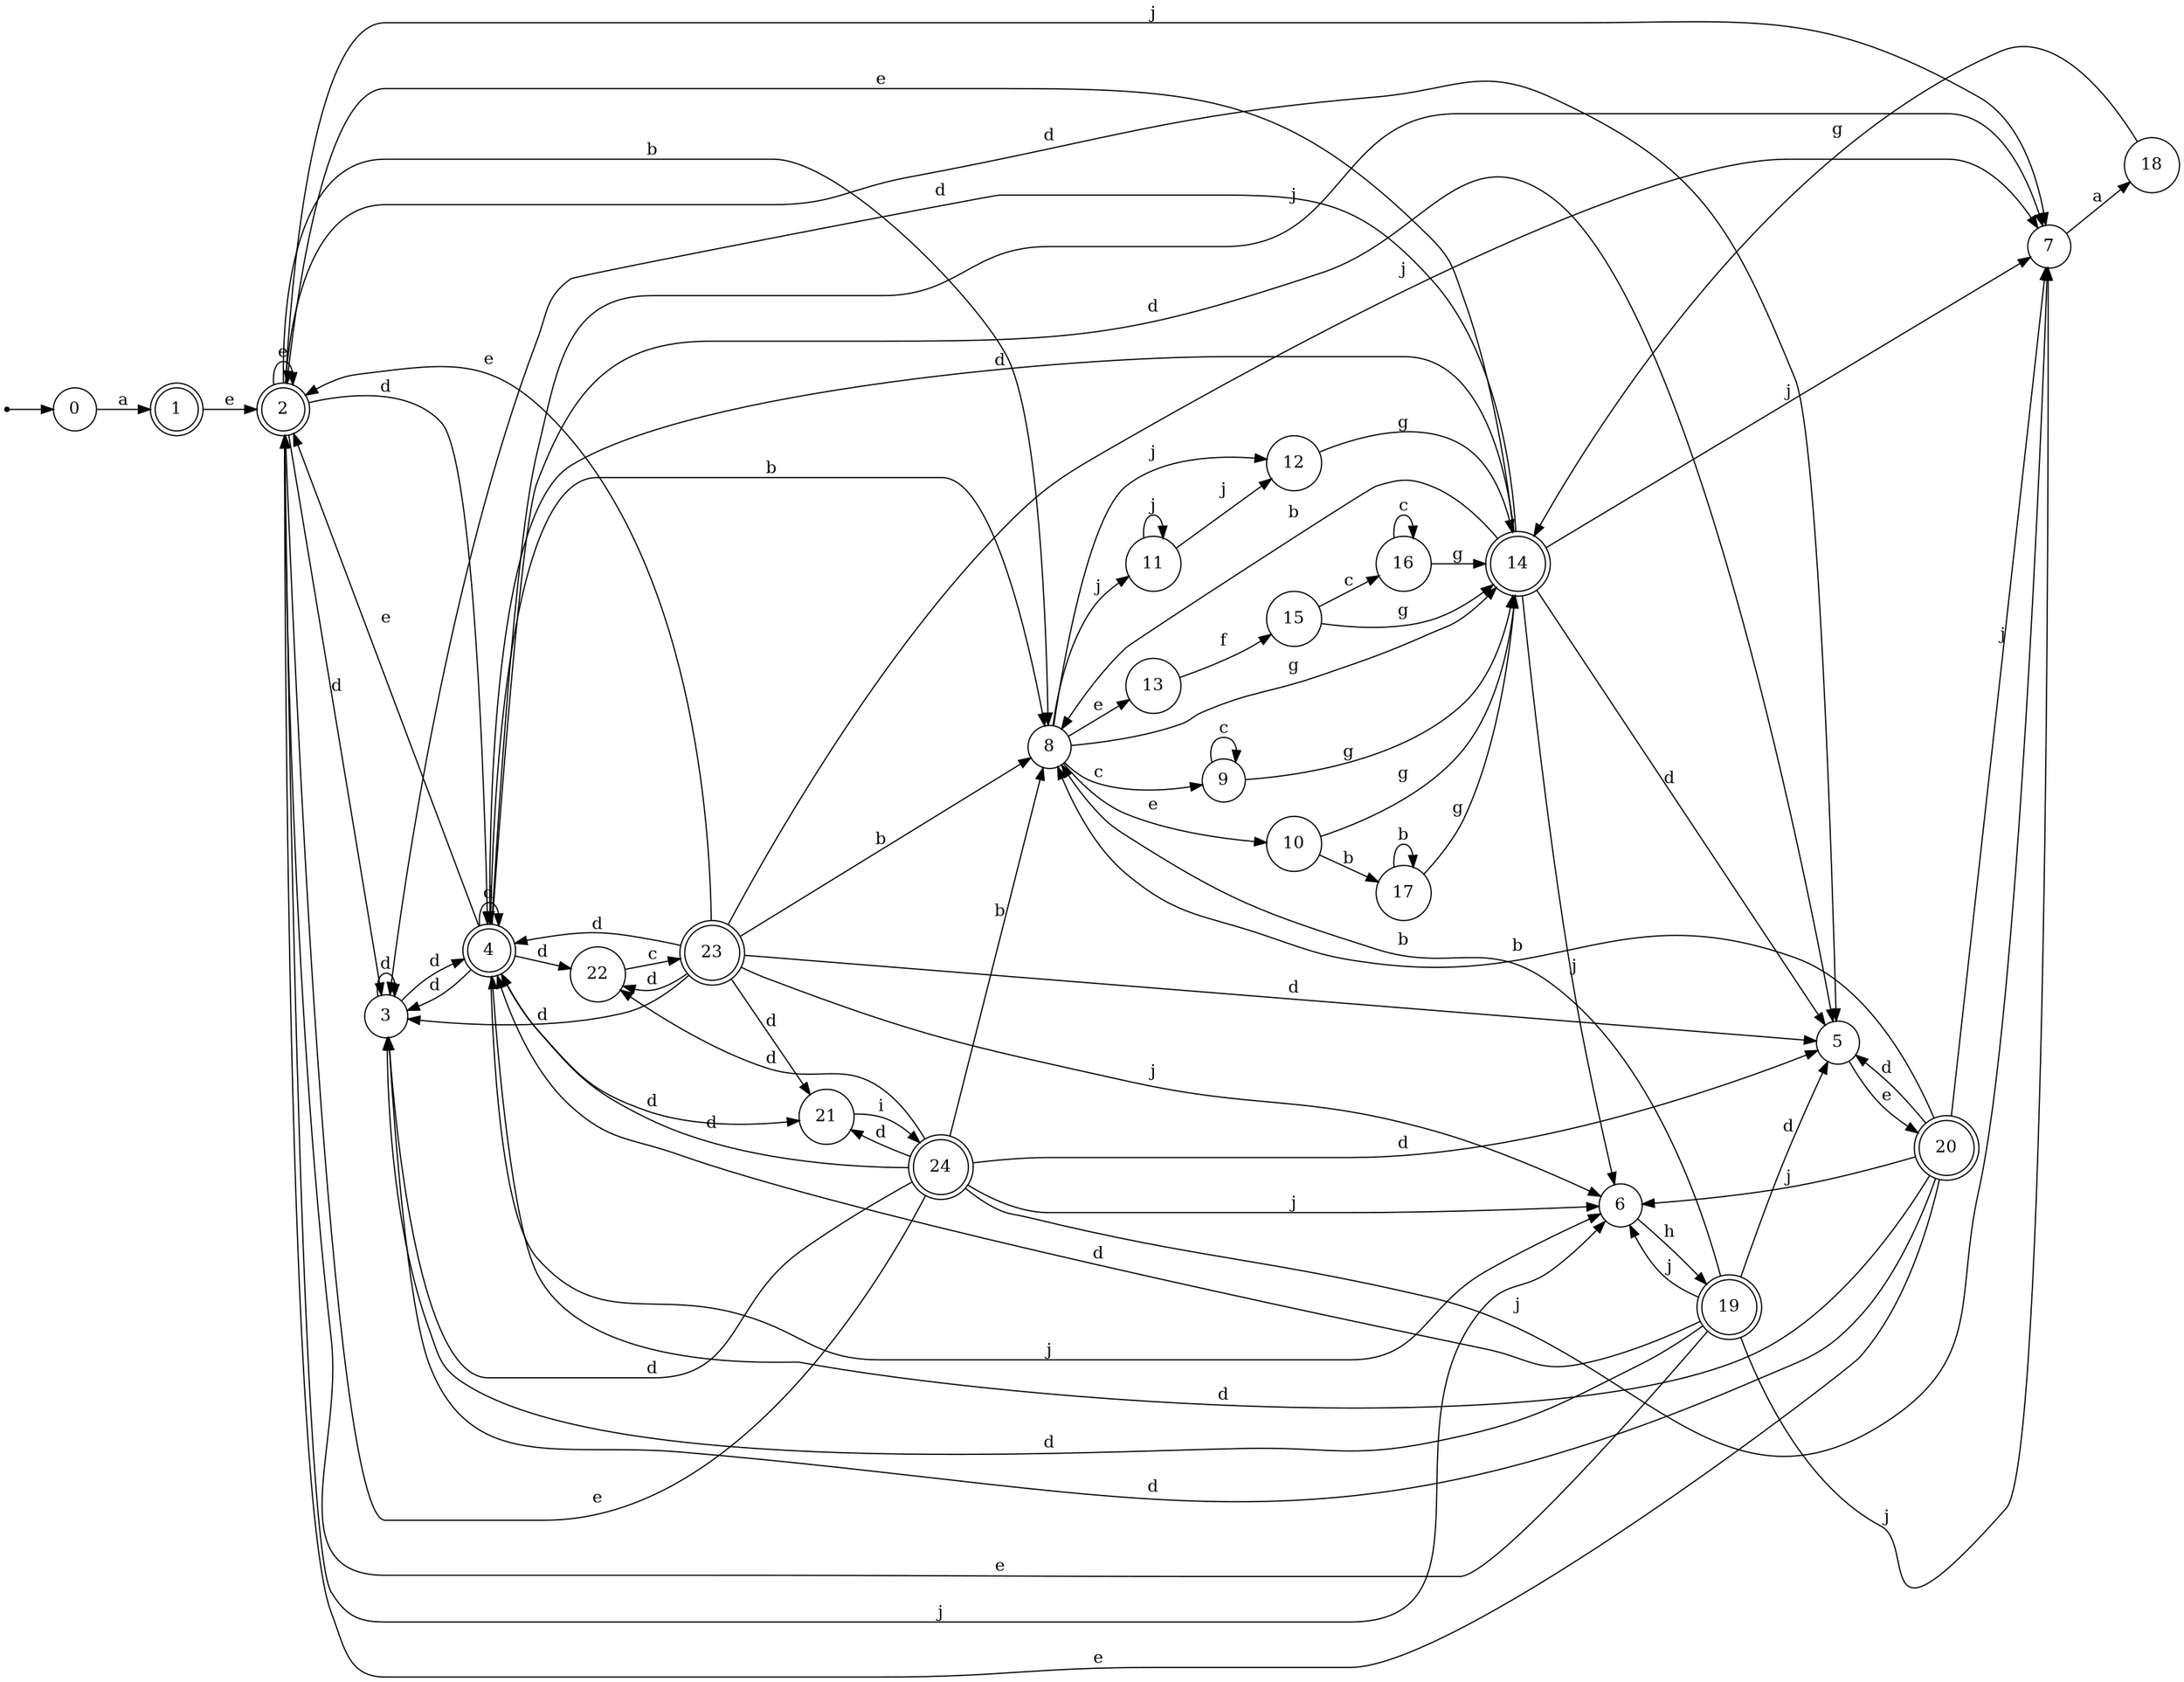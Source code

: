 digraph finite_state_machine {
rankdir=LR;
size="20,20";
node [shape = point]; "dummy0"
node [shape = circle]; "0";
"dummy0" -> "0";
node [shape = doublecircle]; "1";node [shape = doublecircle]; "2";node [shape = circle]; "3";
node [shape = doublecircle]; "4";node [shape = circle]; "5";
node [shape = circle]; "6";
node [shape = circle]; "7";
node [shape = circle]; "8";
node [shape = circle]; "9";
node [shape = circle]; "10";
node [shape = circle]; "11";
node [shape = circle]; "12";
node [shape = circle]; "13";
node [shape = doublecircle]; "14";node [shape = circle]; "15";
node [shape = circle]; "16";
node [shape = circle]; "17";
node [shape = circle]; "18";
node [shape = doublecircle]; "19";node [shape = doublecircle]; "20";node [shape = circle]; "21";
node [shape = circle]; "22";
node [shape = doublecircle]; "23";node [shape = doublecircle]; "24";"0" -> "1" [label = "a"];
 "1" -> "2" [label = "e"];
 "2" -> "2" [label = "e"];
 "2" -> "3" [label = "d"];
 "2" -> "4" [label = "d"];
 "2" -> "5" [label = "d"];
 "2" -> "6" [label = "j"];
 "2" -> "7" [label = "j"];
 "2" -> "8" [label = "b"];
 "8" -> "9" [label = "c"];
 "8" -> "10" [label = "e"];
 "8" -> "13" [label = "e"];
 "8" -> "11" [label = "j"];
 "8" -> "12" [label = "j"];
 "8" -> "14" [label = "g"];
 "14" -> "6" [label = "j"];
 "14" -> "7" [label = "j"];
 "14" -> "8" [label = "b"];
 "14" -> "3" [label = "d"];
 "14" -> "4" [label = "d"];
 "14" -> "5" [label = "d"];
 "14" -> "2" [label = "e"];
 "13" -> "15" [label = "f"];
 "15" -> "16" [label = "c"];
 "15" -> "14" [label = "g"];
 "16" -> "16" [label = "c"];
 "16" -> "14" [label = "g"];
 "12" -> "14" [label = "g"];
 "11" -> "11" [label = "j"];
 "11" -> "12" [label = "j"];
 "10" -> "17" [label = "b"];
 "10" -> "14" [label = "g"];
 "17" -> "17" [label = "b"];
 "17" -> "14" [label = "g"];
 "9" -> "9" [label = "c"];
 "9" -> "14" [label = "g"];
 "7" -> "18" [label = "a"];
 "18" -> "14" [label = "g"];
 "6" -> "19" [label = "h"];
 "19" -> "6" [label = "j"];
 "19" -> "7" [label = "j"];
 "19" -> "3" [label = "d"];
 "19" -> "4" [label = "d"];
 "19" -> "5" [label = "d"];
 "19" -> "8" [label = "b"];
 "19" -> "2" [label = "e"];
 "5" -> "20" [label = "e"];
 "20" -> "3" [label = "d"];
 "20" -> "4" [label = "d"];
 "20" -> "5" [label = "d"];
 "20" -> "6" [label = "j"];
 "20" -> "7" [label = "j"];
 "20" -> "8" [label = "b"];
 "20" -> "2" [label = "e"];
 "4" -> "3" [label = "d"];
 "4" -> "4" [label = "d"];
 "4" -> "5" [label = "d"];
 "4" -> "21" [label = "d"];
 "4" -> "22" [label = "d"];
 "4" -> "6" [label = "j"];
 "4" -> "7" [label = "j"];
 "4" -> "8" [label = "b"];
 "4" -> "2" [label = "e"];
 "22" -> "23" [label = "c"];
 "23" -> "3" [label = "d"];
 "23" -> "4" [label = "d"];
 "23" -> "5" [label = "d"];
 "23" -> "21" [label = "d"];
 "23" -> "22" [label = "d"];
 "23" -> "6" [label = "j"];
 "23" -> "7" [label = "j"];
 "23" -> "8" [label = "b"];
 "23" -> "2" [label = "e"];
 "21" -> "24" [label = "i"];
 "24" -> "3" [label = "d"];
 "24" -> "4" [label = "d"];
 "24" -> "5" [label = "d"];
 "24" -> "21" [label = "d"];
 "24" -> "22" [label = "d"];
 "24" -> "6" [label = "j"];
 "24" -> "7" [label = "j"];
 "24" -> "8" [label = "b"];
 "24" -> "2" [label = "e"];
 "3" -> "3" [label = "d"];
 "3" -> "4" [label = "d"];
 }
